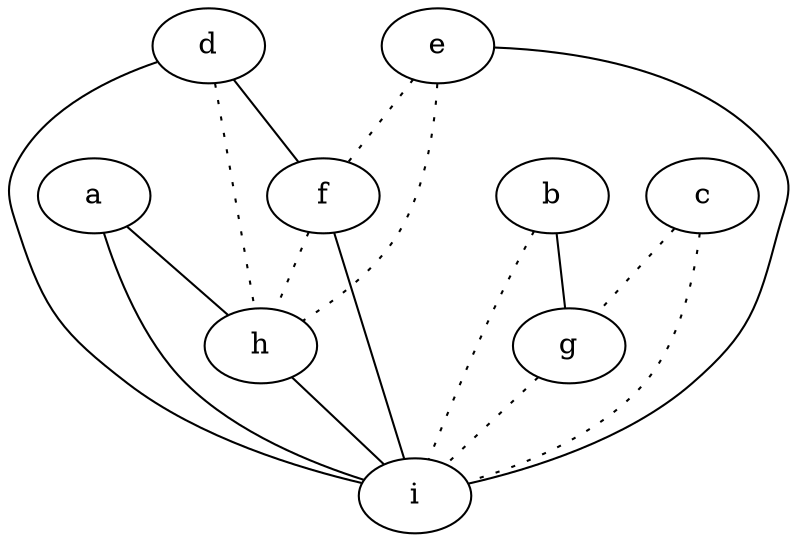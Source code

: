 graph {
a -- h;
a -- i;
b -- g;
b -- i [style=dotted];
c -- g [style=dotted];
c -- i [style=dotted];
d -- f;
d -- h [style=dotted];
d -- i;
e -- f [style=dotted];
e -- h [style=dotted];
e -- i;
f -- h [style=dotted];
f -- i;
g -- i [style=dotted];
h -- i;
}
